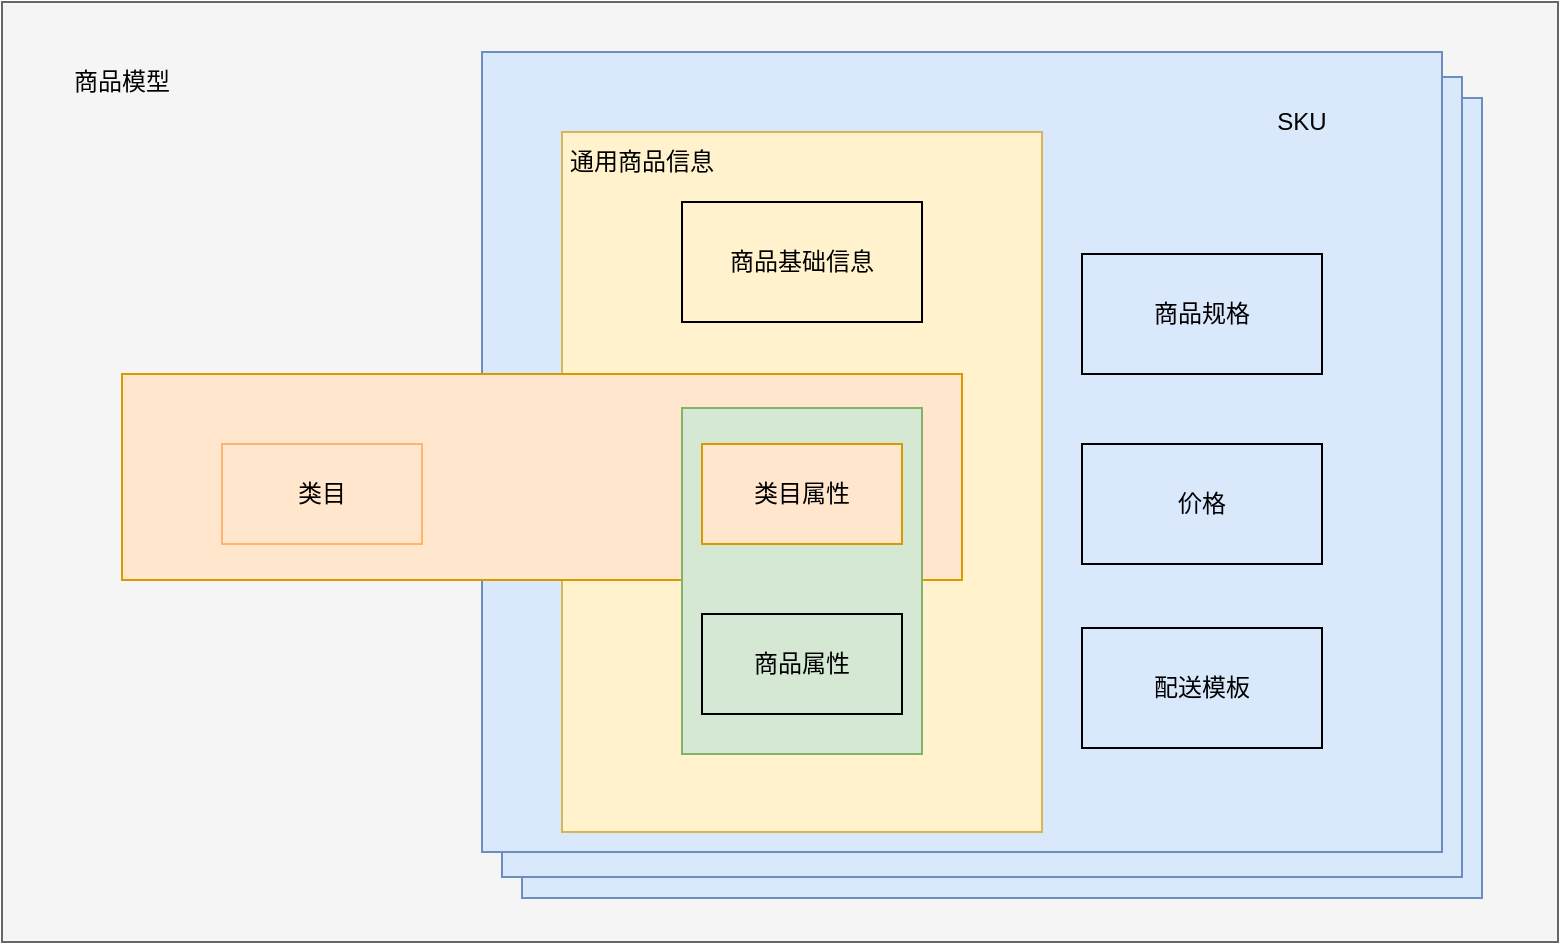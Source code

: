 <mxfile version="16.1.2" type="device" pages="3"><diagram id="4Nvr5gl2snUHSYOcr8lc" name="商品模块图"><mxGraphModel dx="1865" dy="-520" grid="1" gridSize="10" guides="1" tooltips="1" connect="1" arrows="1" fold="1" page="1" pageScale="1" pageWidth="827" pageHeight="1169" math="0" shadow="0"><root><mxCell id="0"/><mxCell id="1" parent="0"/><mxCell id="qHLhfH41zAwTOA_nmcZH-62" value="" style="rounded=0;whiteSpace=wrap;html=1;fillColor=#f5f5f5;strokeColor=#666666;fontColor=#333333;" parent="1" vertex="1"><mxGeometry x="-798" y="1490" width="778" height="470" as="geometry"/></mxCell><mxCell id="mx4MMREMH_FhUz5zmzRv-1" value="" style="rounded=0;whiteSpace=wrap;html=1;fillColor=#dae8fc;strokeColor=#6c8ebf;" parent="1" vertex="1"><mxGeometry x="-538" y="1538" width="480" height="400" as="geometry"/></mxCell><mxCell id="QLtpeUCkbNTnqtN0s-r4-5" value="" style="rounded=0;whiteSpace=wrap;html=1;fillColor=#dae8fc;strokeColor=#6c8ebf;" parent="1" vertex="1"><mxGeometry x="-548" y="1527.5" width="480" height="400" as="geometry"/></mxCell><mxCell id="qHLhfH41zAwTOA_nmcZH-63" value="" style="rounded=0;whiteSpace=wrap;html=1;fillColor=#dae8fc;strokeColor=#6c8ebf;" parent="1" vertex="1"><mxGeometry x="-558" y="1515" width="480" height="400" as="geometry"/></mxCell><mxCell id="qHLhfH41zAwTOA_nmcZH-45" value="" style="rounded=0;whiteSpace=wrap;html=1;fillColor=#fff2cc;strokeColor=#d6b656;" parent="1" vertex="1"><mxGeometry x="-518" y="1555" width="240" height="350" as="geometry"/></mxCell><mxCell id="qHLhfH41zAwTOA_nmcZH-49" value="" style="rounded=0;whiteSpace=wrap;html=1;fillColor=#ffe6cc;strokeColor=#d79b00;" parent="1" vertex="1"><mxGeometry x="-738" y="1676" width="420" height="103" as="geometry"/></mxCell><mxCell id="qHLhfH41zAwTOA_nmcZH-43" value="" style="rounded=0;whiteSpace=wrap;html=1;fillColor=#d5e8d4;strokeColor=#82b366;" parent="1" vertex="1"><mxGeometry x="-458" y="1693" width="120" height="173" as="geometry"/></mxCell><mxCell id="qHLhfH41zAwTOA_nmcZH-42" value="商品基础信息" style="rounded=0;whiteSpace=wrap;html=1;fillColor=none;" parent="1" vertex="1"><mxGeometry x="-458" y="1590" width="120" height="60" as="geometry"/></mxCell><mxCell id="qHLhfH41zAwTOA_nmcZH-44" value="商品规格" style="rounded=0;whiteSpace=wrap;html=1;fillColor=none;" parent="1" vertex="1"><mxGeometry x="-258" y="1616" width="120" height="60" as="geometry"/></mxCell><mxCell id="qHLhfH41zAwTOA_nmcZH-46" value="类目属性" style="rounded=0;whiteSpace=wrap;html=1;fillColor=#ffe6cc;strokeColor=#d79b00;" parent="1" vertex="1"><mxGeometry x="-448" y="1711" width="100" height="50" as="geometry"/></mxCell><mxCell id="qHLhfH41zAwTOA_nmcZH-50" value="商品属性" style="rounded=0;whiteSpace=wrap;html=1;fillColor=none;" parent="1" vertex="1"><mxGeometry x="-448" y="1796" width="100" height="50" as="geometry"/></mxCell><mxCell id="qHLhfH41zAwTOA_nmcZH-52" value="类目" style="rounded=0;whiteSpace=wrap;html=1;fillColor=none;strokeColor=#FFB570;" parent="1" vertex="1"><mxGeometry x="-688" y="1711" width="100" height="50" as="geometry"/></mxCell><mxCell id="qHLhfH41zAwTOA_nmcZH-53" value="价格" style="rounded=0;whiteSpace=wrap;html=1;fillColor=none;" parent="1" vertex="1"><mxGeometry x="-258" y="1711" width="120" height="60" as="geometry"/></mxCell><mxCell id="qHLhfH41zAwTOA_nmcZH-58" value="配送模板" style="rounded=0;whiteSpace=wrap;html=1;fillColor=none;" parent="1" vertex="1"><mxGeometry x="-258" y="1803" width="120" height="60" as="geometry"/></mxCell><mxCell id="qHLhfH41zAwTOA_nmcZH-64" value="SKU" style="text;html=1;strokeColor=none;fillColor=none;align=center;verticalAlign=middle;whiteSpace=wrap;rounded=0;" parent="1" vertex="1"><mxGeometry x="-178" y="1535" width="60" height="30" as="geometry"/></mxCell><mxCell id="qHLhfH41zAwTOA_nmcZH-66" value="商品模型" style="text;html=1;strokeColor=none;fillColor=none;align=center;verticalAlign=middle;whiteSpace=wrap;rounded=0;" parent="1" vertex="1"><mxGeometry x="-768" y="1515" width="60" height="30" as="geometry"/></mxCell><mxCell id="QLtpeUCkbNTnqtN0s-r4-6" value="通用商品信息" style="text;html=1;strokeColor=none;fillColor=none;align=center;verticalAlign=middle;whiteSpace=wrap;rounded=0;" parent="1" vertex="1"><mxGeometry x="-518" y="1555" width="80" height="30" as="geometry"/></mxCell></root></mxGraphModel></diagram><diagram id="hbH8HXkyL68ko-igIk9n" name="商城库存设计V1"><mxGraphModel dx="1037" dy="648" grid="1" gridSize="10" guides="1" tooltips="1" connect="1" arrows="1" fold="1" page="1" pageScale="1" pageWidth="827" pageHeight="1169" math="0" shadow="0"><root><mxCell id="-svxylExUoQbxkV-J5Lo-0"/><mxCell id="-svxylExUoQbxkV-J5Lo-1" parent="-svxylExUoQbxkV-J5Lo-0"/><mxCell id="7OcI5f_1N45mJaeSJeo0-6" value="" style="whiteSpace=wrap;html=1;" vertex="1" parent="-svxylExUoQbxkV-J5Lo-1"><mxGeometry x="229" y="30" width="370" height="650" as="geometry"/></mxCell><mxCell id="7OcI5f_1N45mJaeSJeo0-5" value="" style="whiteSpace=wrap;html=1;" vertex="1" parent="-svxylExUoQbxkV-J5Lo-1"><mxGeometry x="220" y="20" width="370" height="650" as="geometry"/></mxCell><mxCell id="7OcI5f_1N45mJaeSJeo0-4" value="" style="whiteSpace=wrap;html=1;" vertex="1" parent="-svxylExUoQbxkV-J5Lo-1"><mxGeometry x="210" y="10" width="370" height="650" as="geometry"/></mxCell><mxCell id="AA7mSM0_3MruAf7m3yZj-1" style="edgeStyle=orthogonalEdgeStyle;orthogonalLoop=1;jettySize=auto;html=1;exitX=0.5;exitY=1;exitDx=0;exitDy=0;entryX=0.5;entryY=0;entryDx=0;entryDy=0;" edge="1" parent="-svxylExUoQbxkV-J5Lo-1" source="AA7mSM0_3MruAf7m3yZj-0" target="AA7mSM0_3MruAf7m3yZj-2"><mxGeometry relative="1" as="geometry"><mxPoint x="360" y="200" as="targetPoint"/></mxGeometry></mxCell><mxCell id="AA7mSM0_3MruAf7m3yZj-0" value="库存操作" style="whiteSpace=wrap;html=1;fillColor=none;" vertex="1" parent="-svxylExUoQbxkV-J5Lo-1"><mxGeometry x="300" y="60" width="98" height="47" as="geometry"/></mxCell><mxCell id="AA7mSM0_3MruAf7m3yZj-3" style="edgeStyle=orthogonalEdgeStyle;orthogonalLoop=1;jettySize=auto;html=1;exitX=0.5;exitY=1;exitDx=0;exitDy=0;" edge="1" parent="-svxylExUoQbxkV-J5Lo-1" source="AA7mSM0_3MruAf7m3yZj-2" target="AA7mSM0_3MruAf7m3yZj-4"><mxGeometry relative="1" as="geometry"><mxPoint x="360" y="340" as="targetPoint"/></mxGeometry></mxCell><mxCell id="AA7mSM0_3MruAf7m3yZj-2" value="找到对应库存" style="whiteSpace=wrap;html=1;fillColor=none;" vertex="1" parent="-svxylExUoQbxkV-J5Lo-1"><mxGeometry x="300" y="150" width="98" height="47" as="geometry"/></mxCell><mxCell id="AA7mSM0_3MruAf7m3yZj-5" style="edgeStyle=orthogonalEdgeStyle;orthogonalLoop=1;jettySize=auto;html=1;exitX=0.5;exitY=1;exitDx=0;exitDy=0;entryX=0.5;entryY=0;entryDx=0;entryDy=0;" edge="1" parent="-svxylExUoQbxkV-J5Lo-1" source="AA7mSM0_3MruAf7m3yZj-4" target="AA7mSM0_3MruAf7m3yZj-6"><mxGeometry relative="1" as="geometry"><mxPoint x="349" y="340" as="targetPoint"/></mxGeometry></mxCell><mxCell id="AA7mSM0_3MruAf7m3yZj-4" value="修改库存" style="whiteSpace=wrap;html=1;fillColor=none;" vertex="1" parent="-svxylExUoQbxkV-J5Lo-1"><mxGeometry x="300" y="250" width="98" height="47" as="geometry"/></mxCell><mxCell id="AA7mSM0_3MruAf7m3yZj-7" value="Y" style="edgeStyle=orthogonalEdgeStyle;orthogonalLoop=1;jettySize=auto;html=1;exitX=0.5;exitY=1;exitDx=0;exitDy=0;startArrow=none;" edge="1" parent="-svxylExUoQbxkV-J5Lo-1" source="AA7mSM0_3MruAf7m3yZj-6" target="AA7mSM0_3MruAf7m3yZj-8"><mxGeometry relative="1" as="geometry"><mxPoint x="360" y="600" as="targetPoint"/></mxGeometry></mxCell><mxCell id="AA7mSM0_3MruAf7m3yZj-11" style="edgeStyle=orthogonalEdgeStyle;orthogonalLoop=1;jettySize=auto;html=1;exitX=1;exitY=0.5;exitDx=0;exitDy=0;" edge="1" parent="-svxylExUoQbxkV-J5Lo-1" source="AA7mSM0_3MruAf7m3yZj-6" target="AA7mSM0_3MruAf7m3yZj-12"><mxGeometry relative="1" as="geometry"><mxPoint x="540" y="606" as="targetPoint"/></mxGeometry></mxCell><mxCell id="7OcI5f_1N45mJaeSJeo0-0" value="N" style="edgeLabel;html=1;align=center;verticalAlign=middle;resizable=0;points=[];" vertex="1" connectable="0" parent="AA7mSM0_3MruAf7m3yZj-11"><mxGeometry x="0.059" y="-3" relative="1" as="geometry"><mxPoint as="offset"/></mxGeometry></mxCell><mxCell id="AA7mSM0_3MruAf7m3yZj-6" value="是否成功" style="rhombus;whiteSpace=wrap;html=1;fillColor=none;" vertex="1" parent="-svxylExUoQbxkV-J5Lo-1"><mxGeometry x="305" y="346" width="88" height="47" as="geometry"/></mxCell><mxCell id="AA7mSM0_3MruAf7m3yZj-10" value="更新相关中间件" style="whiteSpace=wrap;html=1;fillColor=none;" vertex="1" parent="-svxylExUoQbxkV-J5Lo-1"><mxGeometry x="300" y="561" width="98" height="47" as="geometry"/></mxCell><mxCell id="AA7mSM0_3MruAf7m3yZj-12" value="回滚" style="whiteSpace=wrap;html=1;fillColor=none;" vertex="1" parent="-svxylExUoQbxkV-J5Lo-1"><mxGeometry x="450" y="346" width="98" height="47" as="geometry"/></mxCell><mxCell id="7OcI5f_1N45mJaeSJeo0-3" style="edgeStyle=orthogonalEdgeStyle;orthogonalLoop=1;jettySize=auto;html=1;exitX=0.5;exitY=1;exitDx=0;exitDy=0;entryX=0.5;entryY=0;entryDx=0;entryDy=0;dashed=1;" edge="1" parent="-svxylExUoQbxkV-J5Lo-1" source="AA7mSM0_3MruAf7m3yZj-8" target="AA7mSM0_3MruAf7m3yZj-10"><mxGeometry relative="1" as="geometry"/></mxCell><mxCell id="AA7mSM0_3MruAf7m3yZj-8" value="通知下游" style="whiteSpace=wrap;html=1;fillColor=none;" vertex="1" parent="-svxylExUoQbxkV-J5Lo-1"><mxGeometry x="300" y="460" width="98" height="47" as="geometry"/></mxCell><mxCell id="7OcI5f_1N45mJaeSJeo0-7" value="某场景库存操作" style="text;html=1;strokeColor=none;fillColor=none;align=center;verticalAlign=middle;whiteSpace=wrap;rounded=0;sketch=0;" vertex="1" parent="-svxylExUoQbxkV-J5Lo-1"><mxGeometry x="500" y="20" width="60" height="30" as="geometry"/></mxCell></root></mxGraphModel></diagram><diagram id="I85g3zfhsK1juRv9lsN6" name="商城库存设计V2"><mxGraphModel dx="1037" dy="648" grid="1" gridSize="10" guides="1" tooltips="1" connect="1" arrows="1" fold="1" page="1" pageScale="1" pageWidth="827" pageHeight="1169" math="0" shadow="0"><root><mxCell id="_o3E2XiPukZ_87wdAb2t-0"/><mxCell id="_o3E2XiPukZ_87wdAb2t-1" parent="_o3E2XiPukZ_87wdAb2t-0"/></root></mxGraphModel></diagram></mxfile>